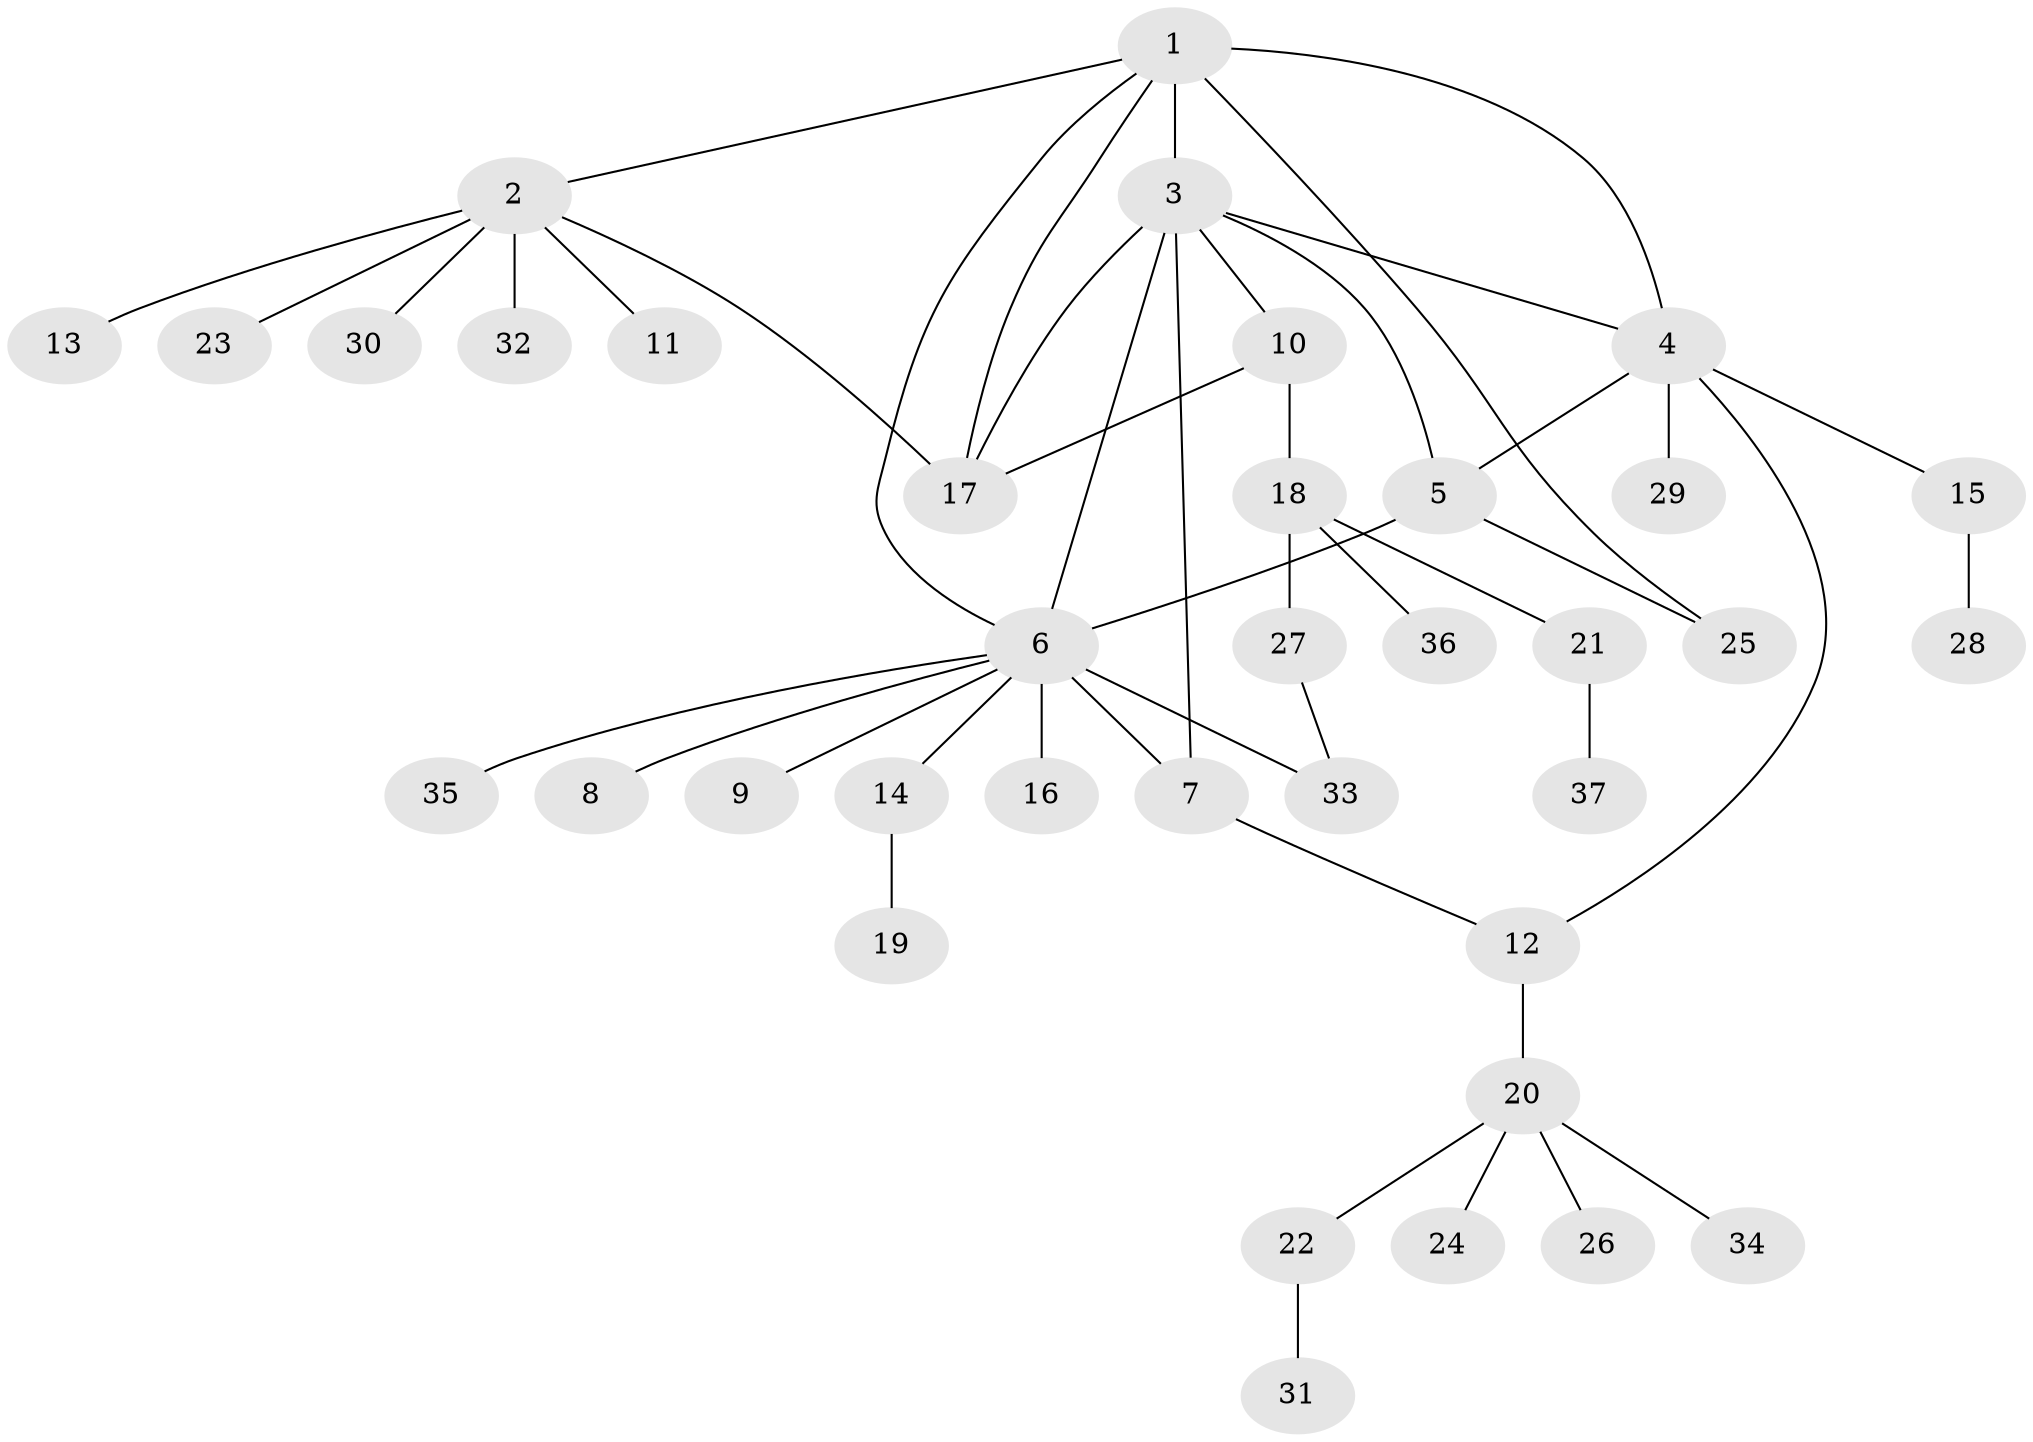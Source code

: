 // original degree distribution, {8: 0.0196078431372549, 7: 0.0392156862745098, 4: 0.0784313725490196, 6: 0.0196078431372549, 3: 0.1568627450980392, 11: 0.0196078431372549, 1: 0.43137254901960786, 2: 0.21568627450980393, 5: 0.0196078431372549}
// Generated by graph-tools (version 1.1) at 2025/52/03/04/25 22:52:31]
// undirected, 37 vertices, 47 edges
graph export_dot {
  node [color=gray90,style=filled];
  1;
  2;
  3;
  4;
  5;
  6;
  7;
  8;
  9;
  10;
  11;
  12;
  13;
  14;
  15;
  16;
  17;
  18;
  19;
  20;
  21;
  22;
  23;
  24;
  25;
  26;
  27;
  28;
  29;
  30;
  31;
  32;
  33;
  34;
  35;
  36;
  37;
  1 -- 2 [weight=1.0];
  1 -- 3 [weight=2.0];
  1 -- 4 [weight=1.0];
  1 -- 6 [weight=1.0];
  1 -- 17 [weight=1.0];
  1 -- 25 [weight=1.0];
  2 -- 11 [weight=1.0];
  2 -- 13 [weight=1.0];
  2 -- 17 [weight=1.0];
  2 -- 23 [weight=1.0];
  2 -- 30 [weight=1.0];
  2 -- 32 [weight=1.0];
  3 -- 4 [weight=1.0];
  3 -- 5 [weight=2.0];
  3 -- 6 [weight=2.0];
  3 -- 7 [weight=2.0];
  3 -- 10 [weight=1.0];
  3 -- 17 [weight=1.0];
  4 -- 5 [weight=1.0];
  4 -- 12 [weight=1.0];
  4 -- 15 [weight=1.0];
  4 -- 29 [weight=1.0];
  5 -- 6 [weight=1.0];
  5 -- 25 [weight=1.0];
  6 -- 7 [weight=1.0];
  6 -- 8 [weight=1.0];
  6 -- 9 [weight=1.0];
  6 -- 14 [weight=1.0];
  6 -- 16 [weight=1.0];
  6 -- 33 [weight=1.0];
  6 -- 35 [weight=1.0];
  7 -- 12 [weight=1.0];
  10 -- 17 [weight=1.0];
  10 -- 18 [weight=1.0];
  12 -- 20 [weight=1.0];
  14 -- 19 [weight=1.0];
  15 -- 28 [weight=1.0];
  18 -- 21 [weight=1.0];
  18 -- 27 [weight=1.0];
  18 -- 36 [weight=1.0];
  20 -- 22 [weight=1.0];
  20 -- 24 [weight=1.0];
  20 -- 26 [weight=1.0];
  20 -- 34 [weight=1.0];
  21 -- 37 [weight=1.0];
  22 -- 31 [weight=1.0];
  27 -- 33 [weight=1.0];
}
